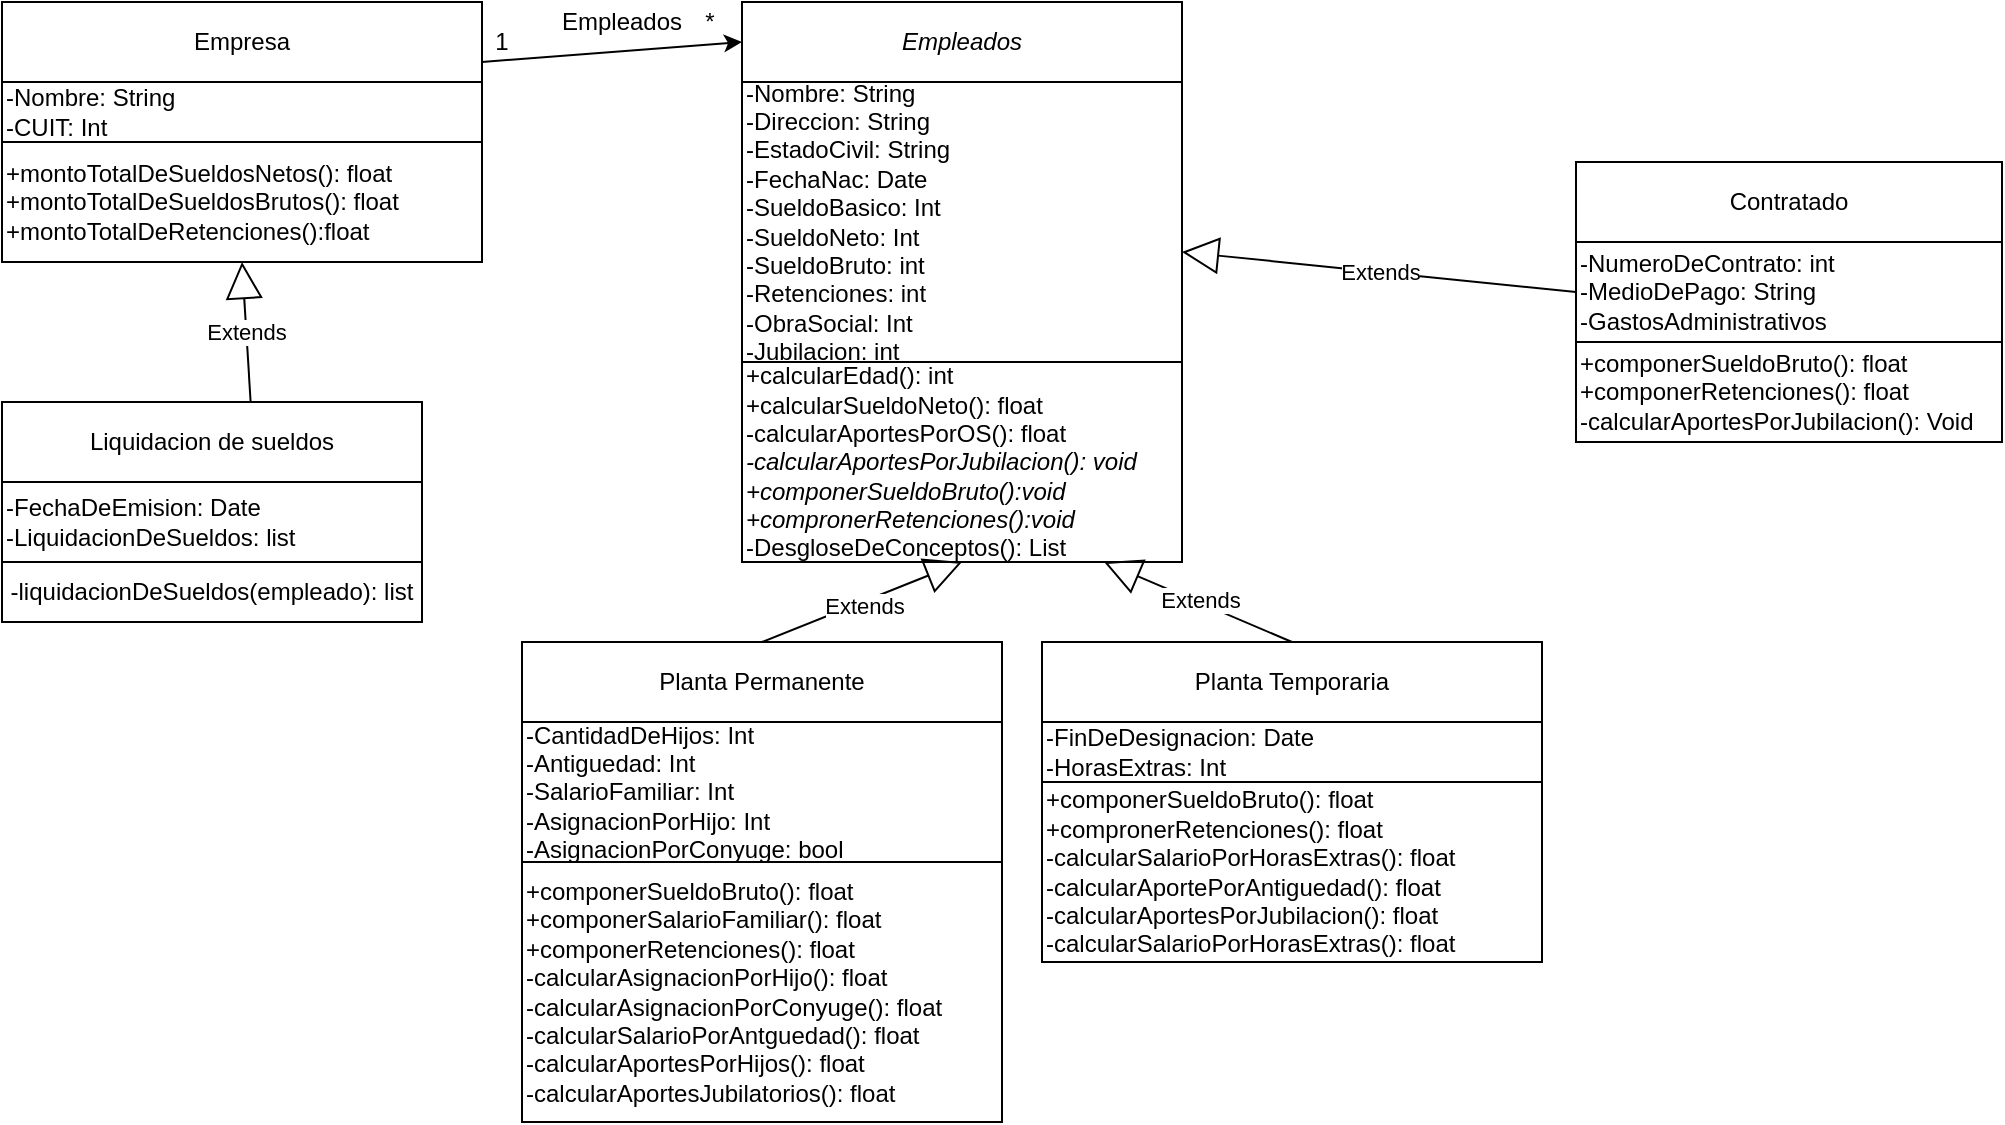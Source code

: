 <mxfile version="15.2.9" type="google"><diagram id="C5RBs43oDa-KdzZeNtuy" name="Page-1"><mxGraphModel dx="868" dy="482" grid="1" gridSize="10" guides="1" tooltips="1" connect="1" arrows="1" fold="1" page="1" pageScale="1" pageWidth="827" pageHeight="1169" math="0" shadow="0"><root><mxCell id="WIyWlLk6GJQsqaUBKTNV-0"/><mxCell id="WIyWlLk6GJQsqaUBKTNV-1" parent="WIyWlLk6GJQsqaUBKTNV-0"/><mxCell id="ubQ27dq8ZYrcH2Umgamy-7" value="Empresa" style="rounded=0;whiteSpace=wrap;html=1;" parent="WIyWlLk6GJQsqaUBKTNV-1" vertex="1"><mxGeometry x="40" width="240" height="40" as="geometry"/></mxCell><mxCell id="ubQ27dq8ZYrcH2Umgamy-8" value="-Nombre: String&lt;br&gt;-CUIT: Int" style="rounded=0;whiteSpace=wrap;html=1;align=left;" parent="WIyWlLk6GJQsqaUBKTNV-1" vertex="1"><mxGeometry x="40" y="40" width="240" height="30" as="geometry"/></mxCell><mxCell id="ubQ27dq8ZYrcH2Umgamy-12" value="&lt;i&gt;Empleados&lt;/i&gt;" style="rounded=0;whiteSpace=wrap;html=1;" parent="WIyWlLk6GJQsqaUBKTNV-1" vertex="1"><mxGeometry x="410" width="220" height="40" as="geometry"/></mxCell><mxCell id="ubQ27dq8ZYrcH2Umgamy-14" value="" style="endArrow=classic;html=1;entryX=0;entryY=0.5;entryDx=0;entryDy=0;exitX=1;exitY=0.75;exitDx=0;exitDy=0;" parent="WIyWlLk6GJQsqaUBKTNV-1" source="ubQ27dq8ZYrcH2Umgamy-7" target="ubQ27dq8ZYrcH2Umgamy-12" edge="1"><mxGeometry width="50" height="50" relative="1" as="geometry"><mxPoint x="240" y="70" as="sourcePoint"/><mxPoint x="290" y="20" as="targetPoint"/><Array as="points"/></mxGeometry></mxCell><mxCell id="ubQ27dq8ZYrcH2Umgamy-15" value="Empleados&lt;br&gt;" style="text;html=1;strokeColor=none;fillColor=none;align=center;verticalAlign=middle;whiteSpace=wrap;rounded=0;" parent="WIyWlLk6GJQsqaUBKTNV-1" vertex="1"><mxGeometry x="330" width="40" height="20" as="geometry"/></mxCell><mxCell id="ubQ27dq8ZYrcH2Umgamy-16" value="*" style="text;html=1;strokeColor=none;fillColor=none;align=center;verticalAlign=middle;whiteSpace=wrap;rounded=0;" parent="WIyWlLk6GJQsqaUBKTNV-1" vertex="1"><mxGeometry x="374" width="40" height="20" as="geometry"/></mxCell><mxCell id="ubQ27dq8ZYrcH2Umgamy-17" value="1" style="text;html=1;strokeColor=none;fillColor=none;align=center;verticalAlign=middle;whiteSpace=wrap;rounded=0;" parent="WIyWlLk6GJQsqaUBKTNV-1" vertex="1"><mxGeometry x="270" y="10" width="40" height="20" as="geometry"/></mxCell><mxCell id="ubQ27dq8ZYrcH2Umgamy-23" value="-Nombre: String&lt;br&gt;-Direccion: String&lt;br&gt;-EstadoCivil: String&lt;br&gt;-FechaNac: Date&lt;br&gt;-SueldoBasico: Int&lt;br&gt;-SueldoNeto: Int&lt;br&gt;-SueldoBruto: int&lt;br&gt;-Retenciones: int&lt;br&gt;-ObraSocial: Int&lt;br&gt;-Jubilacion: int" style="rounded=0;whiteSpace=wrap;html=1;align=left;" parent="WIyWlLk6GJQsqaUBKTNV-1" vertex="1"><mxGeometry x="410" y="40" width="220" height="140" as="geometry"/></mxCell><mxCell id="ubQ27dq8ZYrcH2Umgamy-29" value="+calcularEdad(): int&lt;br&gt;+calcularSueldoNeto(): float&lt;br&gt;-calcularAportesPorOS(): float&lt;br&gt;&lt;i&gt;-calcularAportesPorJubilacion(): void&lt;/i&gt;&lt;br&gt;&lt;i&gt;+componerSueldoBruto():void&lt;/i&gt;&lt;br&gt;&lt;i&gt;+compronerRetenciones():void&lt;/i&gt;&lt;br&gt;-DesgloseDeConceptos(): List" style="rounded=0;whiteSpace=wrap;html=1;align=left;" parent="WIyWlLk6GJQsqaUBKTNV-1" vertex="1"><mxGeometry x="410" y="180" width="220" height="100" as="geometry"/></mxCell><mxCell id="ubQ27dq8ZYrcH2Umgamy-30" value="Planta Temporaria" style="rounded=0;whiteSpace=wrap;html=1;" parent="WIyWlLk6GJQsqaUBKTNV-1" vertex="1"><mxGeometry x="560" y="320" width="250" height="40" as="geometry"/></mxCell><mxCell id="ubQ27dq8ZYrcH2Umgamy-31" value="Planta Permanente" style="rounded=0;whiteSpace=wrap;html=1;" parent="WIyWlLk6GJQsqaUBKTNV-1" vertex="1"><mxGeometry x="300" y="320" width="240" height="40" as="geometry"/></mxCell><mxCell id="ubQ27dq8ZYrcH2Umgamy-33" value="Extends" style="endArrow=block;endSize=16;endFill=0;html=1;exitX=0.5;exitY=0;exitDx=0;exitDy=0;entryX=0.5;entryY=1;entryDx=0;entryDy=0;" parent="WIyWlLk6GJQsqaUBKTNV-1" source="ubQ27dq8ZYrcH2Umgamy-31" target="ubQ27dq8ZYrcH2Umgamy-29" edge="1"><mxGeometry x="0.016" y="-2" width="160" relative="1" as="geometry"><mxPoint x="320" y="230" as="sourcePoint"/><mxPoint x="480" y="230" as="targetPoint"/><mxPoint as="offset"/></mxGeometry></mxCell><mxCell id="ubQ27dq8ZYrcH2Umgamy-34" value="Extends" style="endArrow=block;endSize=16;endFill=0;html=1;exitX=0.5;exitY=0;exitDx=0;exitDy=0;entryX=0.823;entryY=1;entryDx=0;entryDy=0;entryPerimeter=0;" parent="WIyWlLk6GJQsqaUBKTNV-1" source="ubQ27dq8ZYrcH2Umgamy-30" target="ubQ27dq8ZYrcH2Umgamy-29" edge="1"><mxGeometry x="-0.012" y="-1" width="160" relative="1" as="geometry"><mxPoint x="320" y="230" as="sourcePoint"/><mxPoint x="480" y="230" as="targetPoint"/><Array as="points"/><mxPoint as="offset"/></mxGeometry></mxCell><mxCell id="ubQ27dq8ZYrcH2Umgamy-35" value="-CantidadDeHijos: Int&lt;br&gt;-Antiguedad: Int&lt;br&gt;-SalarioFamiliar: Int&lt;br&gt;-AsignacionPorHijo: Int&lt;br&gt;-AsignacionPorConyuge: bool" style="rounded=0;whiteSpace=wrap;html=1;align=left;" parent="WIyWlLk6GJQsqaUBKTNV-1" vertex="1"><mxGeometry x="300" y="360" width="240" height="70" as="geometry"/></mxCell><mxCell id="ubQ27dq8ZYrcH2Umgamy-36" value="-FinDeDesignacion: Date&lt;br&gt;-HorasExtras: Int" style="rounded=0;whiteSpace=wrap;html=1;align=left;" parent="WIyWlLk6GJQsqaUBKTNV-1" vertex="1"><mxGeometry x="560" y="360" width="250" height="30" as="geometry"/></mxCell><mxCell id="ubQ27dq8ZYrcH2Umgamy-37" value="+componerSueldoBruto(): float&lt;br&gt;+componerSalarioFamiliar(): float&amp;nbsp;&lt;br&gt;+componerRetenciones(): float&lt;br&gt;-calcularAsignacionPorHijo(): float&lt;br&gt;-calcularAsignacionPorConyuge(): float&lt;br&gt;-calcularSalarioPorAntguedad(): float&lt;br&gt;-calcularAportesPorHijos(): float&lt;br&gt;-calcularAportesJubilatorios(): float&amp;nbsp;" style="rounded=0;whiteSpace=wrap;html=1;align=left;" parent="WIyWlLk6GJQsqaUBKTNV-1" vertex="1"><mxGeometry x="300" y="430" width="240" height="130" as="geometry"/></mxCell><mxCell id="ubQ27dq8ZYrcH2Umgamy-40" value="+componerSueldoBruto(): float&amp;nbsp;&lt;br&gt;+compronerRetenciones(): float&lt;br&gt;-calcularSalarioPorHorasExtras(): float&lt;br&gt;-calcularAportePorAntiguedad(): float&lt;br&gt;-calcularAportesPorJubilacion(): float&lt;br&gt;-calcularSalarioPorHorasExtras(): float&amp;nbsp;" style="rounded=0;whiteSpace=wrap;html=1;align=left;" parent="WIyWlLk6GJQsqaUBKTNV-1" vertex="1"><mxGeometry x="560" y="390" width="250" height="90" as="geometry"/></mxCell><mxCell id="ubQ27dq8ZYrcH2Umgamy-45" value="+montoTotalDeSueldosNetos(): float&lt;br&gt;+montoTotalDeSueldosBrutos(): float&lt;br&gt;+montoTotalDeRetenciones():float" style="rounded=0;whiteSpace=wrap;html=1;align=left;" parent="WIyWlLk6GJQsqaUBKTNV-1" vertex="1"><mxGeometry x="40" y="70" width="240" height="60" as="geometry"/></mxCell><mxCell id="ubQ27dq8ZYrcH2Umgamy-50" value="Extends" style="endArrow=block;endSize=16;endFill=0;html=1;entryX=0.5;entryY=1;entryDx=0;entryDy=0;exitX=0.592;exitY=0;exitDx=0;exitDy=0;exitPerimeter=0;" parent="WIyWlLk6GJQsqaUBKTNV-1" source="ubQ27dq8ZYrcH2Umgamy-59" target="ubQ27dq8ZYrcH2Umgamy-45" edge="1"><mxGeometry width="160" relative="1" as="geometry"><mxPoint x="160" y="198.68" as="sourcePoint"/><mxPoint x="260" y="179" as="targetPoint"/></mxGeometry></mxCell><mxCell id="ubQ27dq8ZYrcH2Umgamy-59" value="Liquidacion de sueldos" style="rounded=0;whiteSpace=wrap;html=1;" parent="WIyWlLk6GJQsqaUBKTNV-1" vertex="1"><mxGeometry x="40" y="200" width="210" height="40" as="geometry"/></mxCell><mxCell id="ubQ27dq8ZYrcH2Umgamy-60" value="-FechaDeEmision: Date&lt;br&gt;-LiquidacionDeSueldos: list" style="rounded=0;whiteSpace=wrap;html=1;align=left;" parent="WIyWlLk6GJQsqaUBKTNV-1" vertex="1"><mxGeometry x="40" y="240" width="210" height="40" as="geometry"/></mxCell><mxCell id="6EFalT7_3c3-7XpRKP5q-0" value="-liquidacionDeSueldos(empleado): list" style="rounded=0;whiteSpace=wrap;html=1;" parent="WIyWlLk6GJQsqaUBKTNV-1" vertex="1"><mxGeometry x="40" y="280" width="210" height="30" as="geometry"/></mxCell><mxCell id="0lhsr_BKBg1SCRbVX0UG-0" value="Contratado" style="rounded=0;whiteSpace=wrap;html=1;" parent="WIyWlLk6GJQsqaUBKTNV-1" vertex="1"><mxGeometry x="827" y="80" width="213" height="40" as="geometry"/></mxCell><mxCell id="0lhsr_BKBg1SCRbVX0UG-1" value="Extends" style="endArrow=block;endSize=16;endFill=0;html=1;exitX=0;exitY=0.5;exitDx=0;exitDy=0;entryX=1;entryY=0.607;entryDx=0;entryDy=0;entryPerimeter=0;" parent="WIyWlLk6GJQsqaUBKTNV-1" source="0lhsr_BKBg1SCRbVX0UG-2" target="ubQ27dq8ZYrcH2Umgamy-23" edge="1"><mxGeometry width="160" relative="1" as="geometry"><mxPoint x="820" y="150" as="sourcePoint"/><mxPoint x="660" y="125" as="targetPoint"/></mxGeometry></mxCell><mxCell id="0lhsr_BKBg1SCRbVX0UG-2" value="-NumeroDeContrato: int&lt;br&gt;-MedioDePago: String&lt;br&gt;-GastosAdministrativos" style="rounded=0;whiteSpace=wrap;html=1;align=left;" parent="WIyWlLk6GJQsqaUBKTNV-1" vertex="1"><mxGeometry x="827" y="120" width="213" height="50" as="geometry"/></mxCell><mxCell id="0lhsr_BKBg1SCRbVX0UG-3" value="+componerSueldoBruto(): float&lt;br&gt;+componerRetenciones(): float&lt;br&gt;-calcularAportesPorJubilacion(): Void" style="rounded=0;whiteSpace=wrap;html=1;align=left;" parent="WIyWlLk6GJQsqaUBKTNV-1" vertex="1"><mxGeometry x="827" y="170" width="213" height="50" as="geometry"/></mxCell></root></mxGraphModel></diagram></mxfile>